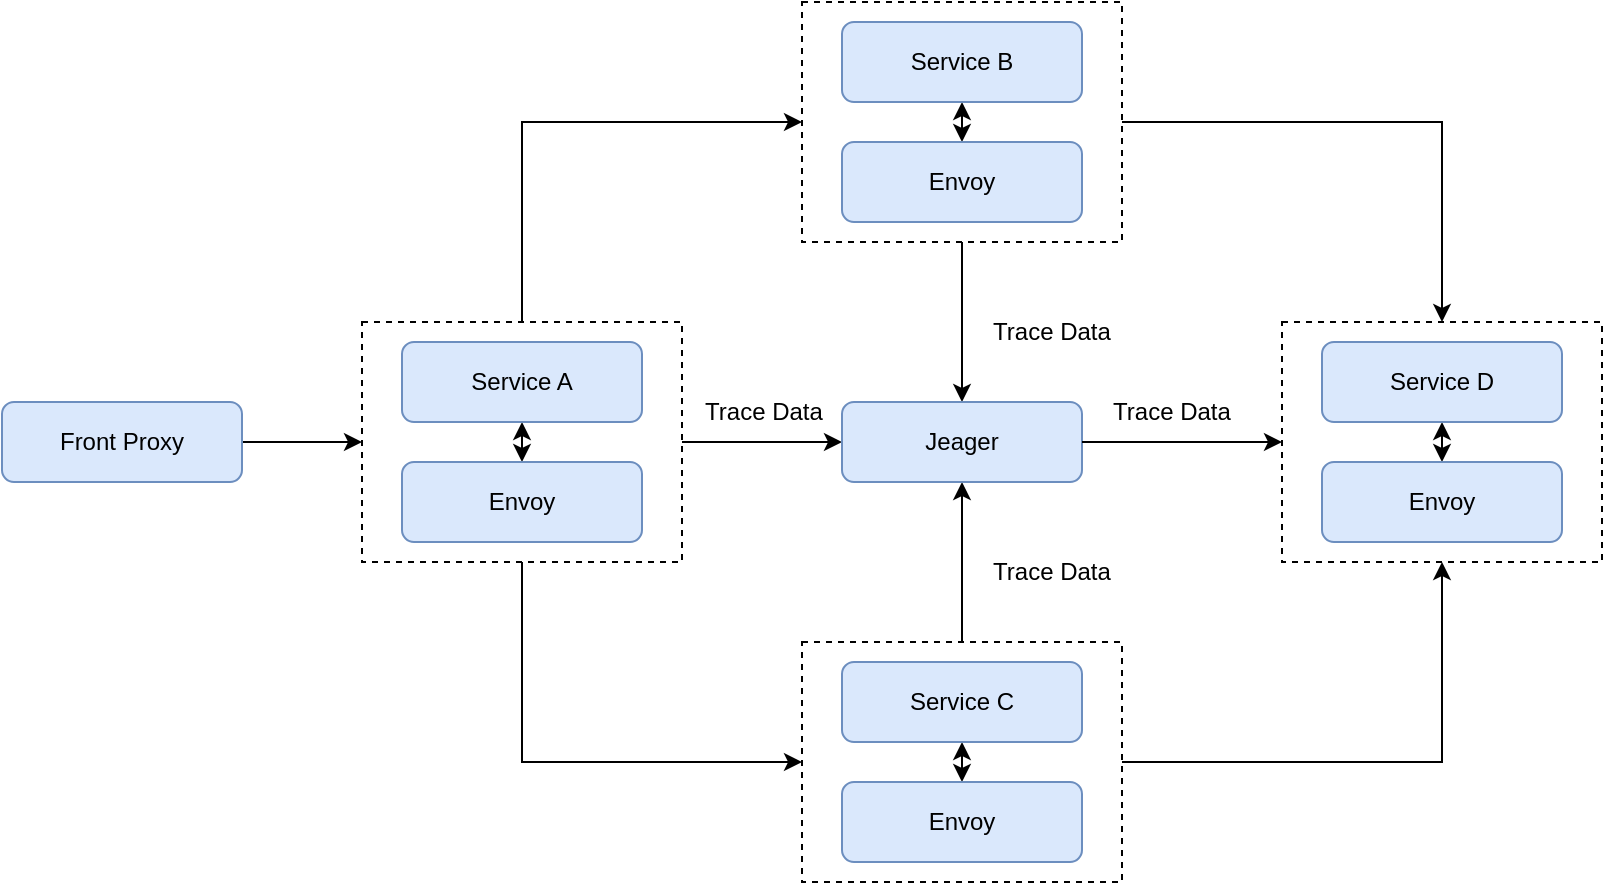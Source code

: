 <mxfile version="15.4.0" type="device"><diagram id="K5tPLBPQUAhvos8K3fdd" name="第 1 页"><mxGraphModel dx="1086" dy="846" grid="1" gridSize="10" guides="1" tooltips="1" connect="1" arrows="1" fold="1" page="1" pageScale="1" pageWidth="827" pageHeight="1169" math="0" shadow="0"><root><mxCell id="0"/><mxCell id="1" parent="0"/><mxCell id="kOS5fG3IW8BSE3_QAcuX-13" style="edgeStyle=orthogonalEdgeStyle;rounded=0;orthogonalLoop=1;jettySize=auto;html=1;exitX=1;exitY=0.5;exitDx=0;exitDy=0;entryX=0;entryY=0.5;entryDx=0;entryDy=0;" edge="1" parent="1" source="kOS5fG3IW8BSE3_QAcuX-1" target="kOS5fG3IW8BSE3_QAcuX-2"><mxGeometry relative="1" as="geometry"/></mxCell><mxCell id="kOS5fG3IW8BSE3_QAcuX-1" value="Front Proxy" style="rounded=1;whiteSpace=wrap;html=1;fillColor=#dae8fc;strokeColor=#6c8ebf;" vertex="1" parent="1"><mxGeometry x="80" y="280" width="120" height="40" as="geometry"/></mxCell><mxCell id="kOS5fG3IW8BSE3_QAcuX-15" style="edgeStyle=orthogonalEdgeStyle;rounded=0;orthogonalLoop=1;jettySize=auto;html=1;exitX=0.5;exitY=0;exitDx=0;exitDy=0;entryX=0;entryY=0.5;entryDx=0;entryDy=0;startArrow=none;startFill=0;" edge="1" parent="1" source="kOS5fG3IW8BSE3_QAcuX-2" target="kOS5fG3IW8BSE3_QAcuX-7"><mxGeometry relative="1" as="geometry"/></mxCell><mxCell id="kOS5fG3IW8BSE3_QAcuX-16" style="edgeStyle=orthogonalEdgeStyle;rounded=0;orthogonalLoop=1;jettySize=auto;html=1;exitX=0.5;exitY=1;exitDx=0;exitDy=0;entryX=0;entryY=0.5;entryDx=0;entryDy=0;startArrow=none;startFill=0;" edge="1" parent="1" source="kOS5fG3IW8BSE3_QAcuX-2" target="kOS5fG3IW8BSE3_QAcuX-10"><mxGeometry relative="1" as="geometry"/></mxCell><mxCell id="kOS5fG3IW8BSE3_QAcuX-20" style="edgeStyle=orthogonalEdgeStyle;rounded=0;orthogonalLoop=1;jettySize=auto;html=1;exitX=1;exitY=0.5;exitDx=0;exitDy=0;entryX=0;entryY=0.5;entryDx=0;entryDy=0;startArrow=none;startFill=0;" edge="1" parent="1" source="kOS5fG3IW8BSE3_QAcuX-2" target="kOS5fG3IW8BSE3_QAcuX-19"><mxGeometry relative="1" as="geometry"/></mxCell><mxCell id="kOS5fG3IW8BSE3_QAcuX-2" value="" style="rounded=0;whiteSpace=wrap;html=1;dashed=1;" vertex="1" parent="1"><mxGeometry x="260" y="240" width="160" height="120" as="geometry"/></mxCell><mxCell id="kOS5fG3IW8BSE3_QAcuX-14" style="edgeStyle=orthogonalEdgeStyle;rounded=0;orthogonalLoop=1;jettySize=auto;html=1;exitX=0.5;exitY=1;exitDx=0;exitDy=0;entryX=0.5;entryY=0;entryDx=0;entryDy=0;startArrow=classic;startFill=1;" edge="1" parent="1" source="kOS5fG3IW8BSE3_QAcuX-4" target="kOS5fG3IW8BSE3_QAcuX-5"><mxGeometry relative="1" as="geometry"/></mxCell><mxCell id="kOS5fG3IW8BSE3_QAcuX-4" value="Service A" style="rounded=1;whiteSpace=wrap;html=1;fillColor=#dae8fc;strokeColor=#6c8ebf;" vertex="1" parent="1"><mxGeometry x="280" y="250" width="120" height="40" as="geometry"/></mxCell><mxCell id="kOS5fG3IW8BSE3_QAcuX-5" value="Envoy" style="rounded=1;whiteSpace=wrap;html=1;fillColor=#dae8fc;strokeColor=#6c8ebf;" vertex="1" parent="1"><mxGeometry x="280" y="310" width="120" height="40" as="geometry"/></mxCell><mxCell id="kOS5fG3IW8BSE3_QAcuX-21" style="edgeStyle=orthogonalEdgeStyle;rounded=0;orthogonalLoop=1;jettySize=auto;html=1;exitX=0.5;exitY=1;exitDx=0;exitDy=0;entryX=0.5;entryY=0;entryDx=0;entryDy=0;startArrow=none;startFill=0;" edge="1" parent="1" source="kOS5fG3IW8BSE3_QAcuX-7" target="kOS5fG3IW8BSE3_QAcuX-19"><mxGeometry relative="1" as="geometry"/></mxCell><mxCell id="kOS5fG3IW8BSE3_QAcuX-29" style="edgeStyle=orthogonalEdgeStyle;rounded=0;orthogonalLoop=1;jettySize=auto;html=1;entryX=0.5;entryY=0;entryDx=0;entryDy=0;startArrow=none;startFill=0;endArrow=classic;endFill=1;" edge="1" parent="1" source="kOS5fG3IW8BSE3_QAcuX-7" target="kOS5fG3IW8BSE3_QAcuX-24"><mxGeometry relative="1" as="geometry"/></mxCell><mxCell id="kOS5fG3IW8BSE3_QAcuX-7" value="" style="rounded=0;whiteSpace=wrap;html=1;dashed=1;" vertex="1" parent="1"><mxGeometry x="480" y="80" width="160" height="120" as="geometry"/></mxCell><mxCell id="kOS5fG3IW8BSE3_QAcuX-17" style="edgeStyle=orthogonalEdgeStyle;rounded=0;orthogonalLoop=1;jettySize=auto;html=1;exitX=0.5;exitY=1;exitDx=0;exitDy=0;entryX=0.5;entryY=0;entryDx=0;entryDy=0;startArrow=classic;startFill=1;" edge="1" parent="1" source="kOS5fG3IW8BSE3_QAcuX-8" target="kOS5fG3IW8BSE3_QAcuX-9"><mxGeometry relative="1" as="geometry"/></mxCell><mxCell id="kOS5fG3IW8BSE3_QAcuX-8" value="Service B" style="rounded=1;whiteSpace=wrap;html=1;fillColor=#dae8fc;strokeColor=#6c8ebf;" vertex="1" parent="1"><mxGeometry x="500" y="90" width="120" height="40" as="geometry"/></mxCell><mxCell id="kOS5fG3IW8BSE3_QAcuX-9" value="Envoy" style="rounded=1;whiteSpace=wrap;html=1;fillColor=#dae8fc;strokeColor=#6c8ebf;" vertex="1" parent="1"><mxGeometry x="500" y="150" width="120" height="40" as="geometry"/></mxCell><mxCell id="kOS5fG3IW8BSE3_QAcuX-22" style="edgeStyle=orthogonalEdgeStyle;rounded=0;orthogonalLoop=1;jettySize=auto;html=1;exitX=0.5;exitY=0;exitDx=0;exitDy=0;entryX=0.5;entryY=1;entryDx=0;entryDy=0;startArrow=none;startFill=0;" edge="1" parent="1" source="kOS5fG3IW8BSE3_QAcuX-10" target="kOS5fG3IW8BSE3_QAcuX-19"><mxGeometry relative="1" as="geometry"/></mxCell><mxCell id="kOS5fG3IW8BSE3_QAcuX-30" style="edgeStyle=orthogonalEdgeStyle;rounded=0;orthogonalLoop=1;jettySize=auto;html=1;exitX=1;exitY=0.5;exitDx=0;exitDy=0;entryX=0.5;entryY=1;entryDx=0;entryDy=0;startArrow=none;startFill=0;endArrow=classic;endFill=1;" edge="1" parent="1" source="kOS5fG3IW8BSE3_QAcuX-10" target="kOS5fG3IW8BSE3_QAcuX-24"><mxGeometry relative="1" as="geometry"/></mxCell><mxCell id="kOS5fG3IW8BSE3_QAcuX-10" value="" style="rounded=0;whiteSpace=wrap;html=1;dashed=1;" vertex="1" parent="1"><mxGeometry x="480" y="400" width="160" height="120" as="geometry"/></mxCell><mxCell id="kOS5fG3IW8BSE3_QAcuX-18" style="edgeStyle=orthogonalEdgeStyle;rounded=0;orthogonalLoop=1;jettySize=auto;html=1;exitX=0.5;exitY=1;exitDx=0;exitDy=0;entryX=0.5;entryY=0;entryDx=0;entryDy=0;startArrow=classic;startFill=1;" edge="1" parent="1" source="kOS5fG3IW8BSE3_QAcuX-11" target="kOS5fG3IW8BSE3_QAcuX-12"><mxGeometry relative="1" as="geometry"/></mxCell><mxCell id="kOS5fG3IW8BSE3_QAcuX-11" value="Service C" style="rounded=1;whiteSpace=wrap;html=1;fillColor=#dae8fc;strokeColor=#6c8ebf;" vertex="1" parent="1"><mxGeometry x="500" y="410" width="120" height="40" as="geometry"/></mxCell><mxCell id="kOS5fG3IW8BSE3_QAcuX-12" value="Envoy" style="rounded=1;whiteSpace=wrap;html=1;fillColor=#dae8fc;strokeColor=#6c8ebf;" vertex="1" parent="1"><mxGeometry x="500" y="470" width="120" height="40" as="geometry"/></mxCell><mxCell id="kOS5fG3IW8BSE3_QAcuX-19" value="Jeager" style="rounded=1;whiteSpace=wrap;html=1;fillColor=#dae8fc;strokeColor=#6c8ebf;" vertex="1" parent="1"><mxGeometry x="500" y="280" width="120" height="40" as="geometry"/></mxCell><mxCell id="kOS5fG3IW8BSE3_QAcuX-28" style="edgeStyle=orthogonalEdgeStyle;rounded=0;orthogonalLoop=1;jettySize=auto;html=1;entryX=1;entryY=0.5;entryDx=0;entryDy=0;startArrow=classic;startFill=1;endArrow=none;endFill=0;" edge="1" parent="1" source="kOS5fG3IW8BSE3_QAcuX-24" target="kOS5fG3IW8BSE3_QAcuX-19"><mxGeometry relative="1" as="geometry"/></mxCell><mxCell id="kOS5fG3IW8BSE3_QAcuX-24" value="" style="rounded=0;whiteSpace=wrap;html=1;dashed=1;" vertex="1" parent="1"><mxGeometry x="720" y="240" width="160" height="120" as="geometry"/></mxCell><mxCell id="kOS5fG3IW8BSE3_QAcuX-27" style="edgeStyle=orthogonalEdgeStyle;rounded=0;orthogonalLoop=1;jettySize=auto;html=1;exitX=0.5;exitY=1;exitDx=0;exitDy=0;entryX=0.5;entryY=0;entryDx=0;entryDy=0;startArrow=classic;startFill=1;" edge="1" parent="1" source="kOS5fG3IW8BSE3_QAcuX-25" target="kOS5fG3IW8BSE3_QAcuX-26"><mxGeometry relative="1" as="geometry"/></mxCell><mxCell id="kOS5fG3IW8BSE3_QAcuX-25" value="Service D" style="rounded=1;whiteSpace=wrap;html=1;fillColor=#dae8fc;strokeColor=#6c8ebf;" vertex="1" parent="1"><mxGeometry x="740" y="250" width="120" height="40" as="geometry"/></mxCell><mxCell id="kOS5fG3IW8BSE3_QAcuX-26" value="Envoy" style="rounded=1;whiteSpace=wrap;html=1;fillColor=#dae8fc;strokeColor=#6c8ebf;" vertex="1" parent="1"><mxGeometry x="740" y="310" width="120" height="40" as="geometry"/></mxCell><mxCell id="kOS5fG3IW8BSE3_QAcuX-31" value="Trace Data" style="text;html=1;strokeColor=none;fillColor=none;align=center;verticalAlign=middle;whiteSpace=wrap;rounded=0;dashed=1;" vertex="1" parent="1"><mxGeometry x="570" y="230" width="70" height="30" as="geometry"/></mxCell><mxCell id="kOS5fG3IW8BSE3_QAcuX-32" value="Trace Data" style="text;html=1;strokeColor=none;fillColor=none;align=center;verticalAlign=middle;whiteSpace=wrap;rounded=0;dashed=1;" vertex="1" parent="1"><mxGeometry x="570" y="350" width="70" height="30" as="geometry"/></mxCell><mxCell id="kOS5fG3IW8BSE3_QAcuX-33" value="Trace Data" style="text;html=1;strokeColor=none;fillColor=none;align=center;verticalAlign=middle;whiteSpace=wrap;rounded=0;dashed=1;" vertex="1" parent="1"><mxGeometry x="430" y="270" width="62" height="30" as="geometry"/></mxCell><mxCell id="kOS5fG3IW8BSE3_QAcuX-34" value="Trace Data" style="text;html=1;strokeColor=none;fillColor=none;align=center;verticalAlign=middle;whiteSpace=wrap;rounded=0;dashed=1;" vertex="1" parent="1"><mxGeometry x="630" y="270" width="70" height="30" as="geometry"/></mxCell></root></mxGraphModel></diagram></mxfile>